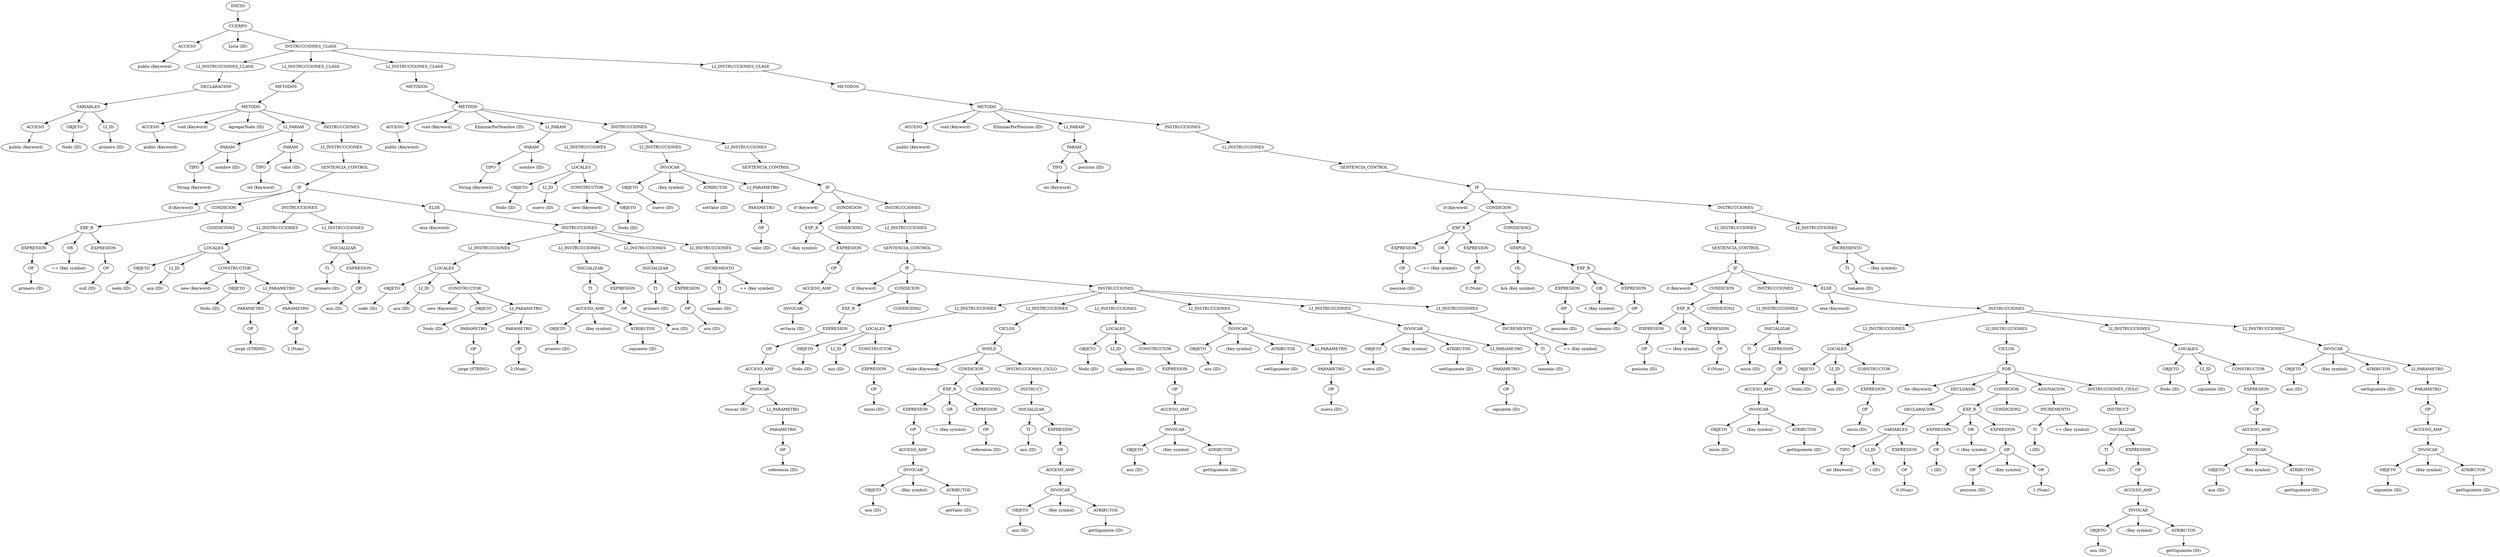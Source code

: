 digraph G{
nodo0[label="INICIO"];
nodo1[label="CUERPO"];
nodo0->nodo1;
nodo2[label="ACCESO"];
nodo1->nodo2;
nodo3[label="public (Keyword)"];
nodo2->nodo3;
nodo4[label="Lista (ID)"];
nodo1->nodo4;
nodo5[label="INSTRUCCIONES_CLASE"];
nodo1->nodo5;
nodo6[label="LI_INSTRUCCIONES_CLASE"];
nodo5->nodo6;
nodo7[label="DECLARACION"];
nodo6->nodo7;
nodo8[label="VARIABLES"];
nodo7->nodo8;
nodo9[label="ACCESO"];
nodo8->nodo9;
nodo10[label="public (Keyword)"];
nodo9->nodo10;
nodo11[label="OBJETO"];
nodo8->nodo11;
nodo12[label="Nodo (ID)"];
nodo11->nodo12;
nodo13[label="LI_ID"];
nodo8->nodo13;
nodo14[label="primero (ID)"];
nodo13->nodo14;
nodo15[label="LI_INSTRUCCIONES_CLASE"];
nodo5->nodo15;
nodo16[label="METODOS"];
nodo15->nodo16;
nodo17[label="METODO"];
nodo16->nodo17;
nodo18[label="ACCESO"];
nodo17->nodo18;
nodo19[label="public (Keyword)"];
nodo18->nodo19;
nodo20[label="void (Keyword)"];
nodo17->nodo20;
nodo21[label="AgregarNodo (ID)"];
nodo17->nodo21;
nodo22[label="LI_PARAM"];
nodo17->nodo22;
nodo23[label="PARAM"];
nodo22->nodo23;
nodo24[label="TIPO"];
nodo23->nodo24;
nodo25[label="String (Keyword)"];
nodo24->nodo25;
nodo26[label="nombre (ID)"];
nodo23->nodo26;
nodo27[label="PARAM"];
nodo22->nodo27;
nodo28[label="TIPO"];
nodo27->nodo28;
nodo29[label="int (Keyword)"];
nodo28->nodo29;
nodo30[label="valor (ID)"];
nodo27->nodo30;
nodo31[label="INSTRUCCIONES"];
nodo17->nodo31;
nodo32[label="LI_INSTRUCCIONES"];
nodo31->nodo32;
nodo33[label="SENTENCIA_CONTROL"];
nodo32->nodo33;
nodo34[label="IF"];
nodo33->nodo34;
nodo35[label="if (Keyword)"];
nodo34->nodo35;
nodo36[label="CONDICION"];
nodo34->nodo36;
nodo37[label="EXP_R"];
nodo36->nodo37;
nodo38[label="EXPRESION"];
nodo37->nodo38;
nodo39[label="OP"];
nodo38->nodo39;
nodo40[label="primero (ID)"];
nodo39->nodo40;
nodo41[label="OR"];
nodo37->nodo41;
nodo42[label="== (Key symbol)"];
nodo41->nodo42;
nodo43[label="EXPRESION"];
nodo37->nodo43;
nodo44[label="OP"];
nodo43->nodo44;
nodo45[label="null (ID)"];
nodo44->nodo45;
nodo46[label="CONDICION2"];
nodo36->nodo46;
nodo47[label="INSTRUCCIONES"];
nodo34->nodo47;
nodo48[label="LI_INSTRUCCIONES"];
nodo47->nodo48;
nodo49[label="LOCALES"];
nodo48->nodo49;
nodo50[label="OBJETO"];
nodo49->nodo50;
nodo51[label="nodo (ID)"];
nodo50->nodo51;
nodo52[label="LI_ID"];
nodo49->nodo52;
nodo53[label="aux (ID)"];
nodo52->nodo53;
nodo54[label="CONSTRUCTOR"];
nodo49->nodo54;
nodo55[label="new (Keyword)"];
nodo54->nodo55;
nodo56[label="OBJETO"];
nodo54->nodo56;
nodo57[label="Nodo (ID)"];
nodo56->nodo57;
nodo58[label="LI_PARAMETRO"];
nodo54->nodo58;
nodo59[label="PARAMETRO"];
nodo58->nodo59;
nodo60[label="OP"];
nodo59->nodo60;
nodo61[label="jorge (STRING)"];
nodo60->nodo61;
nodo62[label="PARAMETRO"];
nodo58->nodo62;
nodo63[label="OP"];
nodo62->nodo63;
nodo64[label="2 (Num)"];
nodo63->nodo64;
nodo65[label="LI_INSTRUCCIONES"];
nodo47->nodo65;
nodo66[label="INICIALIZAR"];
nodo65->nodo66;
nodo67[label="TI"];
nodo66->nodo67;
nodo68[label="primero (ID)"];
nodo67->nodo68;
nodo69[label="EXPRESION"];
nodo66->nodo69;
nodo70[label="OP"];
nodo69->nodo70;
nodo71[label="aux (ID)"];
nodo70->nodo71;
nodo72[label="ELSE"];
nodo34->nodo72;
nodo73[label="else (Keyword)"];
nodo72->nodo73;
nodo74[label="INSTRUCCIONES"];
nodo72->nodo74;
nodo75[label="LI_INSTRUCCIONES"];
nodo74->nodo75;
nodo76[label="LOCALES"];
nodo75->nodo76;
nodo77[label="OBJETO"];
nodo76->nodo77;
nodo78[label="nodo (ID)"];
nodo77->nodo78;
nodo79[label="LI_ID"];
nodo76->nodo79;
nodo80[label="aux (ID)"];
nodo79->nodo80;
nodo81[label="CONSTRUCTOR"];
nodo76->nodo81;
nodo82[label="new (Keyword)"];
nodo81->nodo82;
nodo83[label="OBJETO"];
nodo81->nodo83;
nodo84[label="Nodo (ID)"];
nodo83->nodo84;
nodo85[label="LI_PARAMETRO"];
nodo81->nodo85;
nodo86[label="PARAMETRO"];
nodo85->nodo86;
nodo87[label="OP"];
nodo86->nodo87;
nodo88[label="jorge (STRING)"];
nodo87->nodo88;
nodo89[label="PARAMETRO"];
nodo85->nodo89;
nodo90[label="OP"];
nodo89->nodo90;
nodo91[label="2 (Num)"];
nodo90->nodo91;
nodo92[label="LI_INSTRUCCIONES"];
nodo74->nodo92;
nodo93[label="INICIALIZAR"];
nodo92->nodo93;
nodo94[label="TI"];
nodo93->nodo94;
nodo95[label="ACCESO_AMF"];
nodo94->nodo95;
nodo96[label="OBJETO"];
nodo95->nodo96;
nodo97[label="primero (ID)"];
nodo96->nodo97;
nodo98[label=". (Key symbol)"];
nodo95->nodo98;
nodo99[label="ATRIBUTOS"];
nodo95->nodo99;
nodo100[label="siguiente (ID)"];
nodo99->nodo100;
nodo101[label="EXPRESION"];
nodo93->nodo101;
nodo102[label="OP"];
nodo101->nodo102;
nodo103[label="aux (ID)"];
nodo102->nodo103;
nodo104[label="LI_INSTRUCCIONES"];
nodo74->nodo104;
nodo105[label="INICIALIZAR"];
nodo104->nodo105;
nodo106[label="TI"];
nodo105->nodo106;
nodo107[label="primero (ID)"];
nodo106->nodo107;
nodo108[label="EXPRESION"];
nodo105->nodo108;
nodo109[label="OP"];
nodo108->nodo109;
nodo110[label="aux (ID)"];
nodo109->nodo110;
nodo111[label="LI_INSTRUCCIONES"];
nodo74->nodo111;
nodo112[label="INCREMENTO"];
nodo111->nodo112;
nodo113[label="TI"];
nodo112->nodo113;
nodo114[label="tamano (ID)"];
nodo113->nodo114;
nodo115[label="++ (Key symbol)"];
nodo112->nodo115;
nodo116[label="LI_INSTRUCCIONES_CLASE"];
nodo5->nodo116;
nodo117[label="METODOS"];
nodo116->nodo117;
nodo118[label="METODO"];
nodo117->nodo118;
nodo119[label="ACCESO"];
nodo118->nodo119;
nodo120[label="public (Keyword)"];
nodo119->nodo120;
nodo121[label="void (Keyword)"];
nodo118->nodo121;
nodo122[label="EliminarPorNombre (ID)"];
nodo118->nodo122;
nodo123[label="LI_PARAM"];
nodo118->nodo123;
nodo124[label="PARAM"];
nodo123->nodo124;
nodo125[label="TIPO"];
nodo124->nodo125;
nodo126[label="String (Keyword)"];
nodo125->nodo126;
nodo127[label="nombre (ID)"];
nodo124->nodo127;
nodo128[label="INSTRUCCIONES"];
nodo118->nodo128;
nodo129[label="LI_INSTRUCCIONES"];
nodo128->nodo129;
nodo130[label="LOCALES"];
nodo129->nodo130;
nodo131[label="OBJETO"];
nodo130->nodo131;
nodo132[label="Nodo (ID)"];
nodo131->nodo132;
nodo133[label="LI_ID"];
nodo130->nodo133;
nodo134[label="nuevo (ID)"];
nodo133->nodo134;
nodo135[label="CONSTRUCTOR"];
nodo130->nodo135;
nodo136[label="new (Keyword)"];
nodo135->nodo136;
nodo137[label="OBJETO"];
nodo135->nodo137;
nodo138[label="Nodo (ID)"];
nodo137->nodo138;
nodo139[label="LI_INSTRUCCIONES"];
nodo128->nodo139;
nodo140[label="INVOCAR"];
nodo139->nodo140;
nodo141[label="OBJETO"];
nodo140->nodo141;
nodo142[label="nuevo (ID)"];
nodo141->nodo142;
nodo143[label=". (Key symbol)"];
nodo140->nodo143;
nodo144[label="ATRIBUTOS"];
nodo140->nodo144;
nodo145[label="setValor (ID)"];
nodo144->nodo145;
nodo146[label="LI_PARAMETRO"];
nodo140->nodo146;
nodo147[label="PARAMETRO"];
nodo146->nodo147;
nodo148[label="OP"];
nodo147->nodo148;
nodo149[label="valor (ID)"];
nodo148->nodo149;
nodo150[label="LI_INSTRUCCIONES"];
nodo128->nodo150;
nodo151[label="SENTENCIA_CONTROL"];
nodo150->nodo151;
nodo152[label="IF"];
nodo151->nodo152;
nodo153[label="if (Keyword)"];
nodo152->nodo153;
nodo154[label="CONDICION"];
nodo152->nodo154;
nodo155[label="EXP_R"];
nodo154->nodo155;
nodo156[label="! (Key symbol)"];
nodo155->nodo156;
nodo157[label="EXPRESION"];
nodo155->nodo157;
nodo158[label="OP"];
nodo157->nodo158;
nodo159[label="ACCESO_AMF"];
nodo158->nodo159;
nodo160[label="INVOCAR"];
nodo159->nodo160;
nodo161[label="esVacia (ID)"];
nodo160->nodo161;
nodo162[label="CONDICION2"];
nodo154->nodo162;
nodo163[label="INSTRUCCIONES"];
nodo152->nodo163;
nodo164[label="LI_INSTRUCCIONES"];
nodo163->nodo164;
nodo165[label="SENTENCIA_CONTROL"];
nodo164->nodo165;
nodo166[label="IF"];
nodo165->nodo166;
nodo167[label="if (Keyword)"];
nodo166->nodo167;
nodo168[label="CONDICION"];
nodo166->nodo168;
nodo169[label="EXP_R"];
nodo168->nodo169;
nodo170[label="EXPRESION"];
nodo169->nodo170;
nodo171[label="OP"];
nodo170->nodo171;
nodo172[label="ACCESO_AMF"];
nodo171->nodo172;
nodo173[label="INVOCAR"];
nodo172->nodo173;
nodo174[label="buscar (ID)"];
nodo173->nodo174;
nodo175[label="LI_PARAMETRO"];
nodo173->nodo175;
nodo176[label="PARAMETRO"];
nodo175->nodo176;
nodo177[label="OP"];
nodo176->nodo177;
nodo178[label="referencia (ID)"];
nodo177->nodo178;
nodo179[label="CONDICION2"];
nodo168->nodo179;
nodo180[label="INSTRUCCIONES"];
nodo166->nodo180;
nodo181[label="LI_INSTRUCCIONES"];
nodo180->nodo181;
nodo182[label="LOCALES"];
nodo181->nodo182;
nodo183[label="OBJETO"];
nodo182->nodo183;
nodo184[label="Nodo (ID)"];
nodo183->nodo184;
nodo185[label="LI_ID"];
nodo182->nodo185;
nodo186[label="aux (ID)"];
nodo185->nodo186;
nodo187[label="CONSTRUCTOR"];
nodo182->nodo187;
nodo188[label="EXPRESION"];
nodo187->nodo188;
nodo189[label="OP"];
nodo188->nodo189;
nodo190[label="inicio (ID)"];
nodo189->nodo190;
nodo191[label="LI_INSTRUCCIONES"];
nodo180->nodo191;
nodo192[label="CICLOS"];
nodo191->nodo192;
nodo193[label="WHILE"];
nodo192->nodo193;
nodo194[label="while (Keyword)"];
nodo193->nodo194;
nodo195[label="CONDICION"];
nodo193->nodo195;
nodo196[label="EXP_R"];
nodo195->nodo196;
nodo197[label="EXPRESION"];
nodo196->nodo197;
nodo198[label="OP"];
nodo197->nodo198;
nodo199[label="ACCESO_AMF"];
nodo198->nodo199;
nodo200[label="INVOCAR"];
nodo199->nodo200;
nodo201[label="OBJETO"];
nodo200->nodo201;
nodo202[label="aux (ID)"];
nodo201->nodo202;
nodo203[label=". (Key symbol)"];
nodo200->nodo203;
nodo204[label="ATRIBUTOS"];
nodo200->nodo204;
nodo205[label="getValor (ID)"];
nodo204->nodo205;
nodo206[label="OR"];
nodo196->nodo206;
nodo207[label="!= (Key symbol)"];
nodo206->nodo207;
nodo208[label="EXPRESION"];
nodo196->nodo208;
nodo209[label="OP"];
nodo208->nodo209;
nodo210[label="referencia (ID)"];
nodo209->nodo210;
nodo211[label="CONDICION2"];
nodo195->nodo211;
nodo212[label="INSTRUCCIONES_CICLO"];
nodo193->nodo212;
nodo213[label="INSTRUCT"];
nodo212->nodo213;
nodo214[label="INICIALIZAR"];
nodo213->nodo214;
nodo215[label="TI"];
nodo214->nodo215;
nodo216[label="aux (ID)"];
nodo215->nodo216;
nodo217[label="EXPRESION"];
nodo214->nodo217;
nodo218[label="OP"];
nodo217->nodo218;
nodo219[label="ACCESO_AMF"];
nodo218->nodo219;
nodo220[label="INVOCAR"];
nodo219->nodo220;
nodo221[label="OBJETO"];
nodo220->nodo221;
nodo222[label="aux (ID)"];
nodo221->nodo222;
nodo223[label=". (Key symbol)"];
nodo220->nodo223;
nodo224[label="ATRIBUTOS"];
nodo220->nodo224;
nodo225[label="getSiguiente (ID)"];
nodo224->nodo225;
nodo226[label="LI_INSTRUCCIONES"];
nodo180->nodo226;
nodo227[label="LOCALES"];
nodo226->nodo227;
nodo228[label="OBJETO"];
nodo227->nodo228;
nodo229[label="Nodo (ID)"];
nodo228->nodo229;
nodo230[label="LI_ID"];
nodo227->nodo230;
nodo231[label="siguiente (ID)"];
nodo230->nodo231;
nodo232[label="CONSTRUCTOR"];
nodo227->nodo232;
nodo233[label="EXPRESION"];
nodo232->nodo233;
nodo234[label="OP"];
nodo233->nodo234;
nodo235[label="ACCESO_AMF"];
nodo234->nodo235;
nodo236[label="INVOCAR"];
nodo235->nodo236;
nodo237[label="OBJETO"];
nodo236->nodo237;
nodo238[label="aux (ID)"];
nodo237->nodo238;
nodo239[label=". (Key symbol)"];
nodo236->nodo239;
nodo240[label="ATRIBUTOS"];
nodo236->nodo240;
nodo241[label="getSiguiente (ID)"];
nodo240->nodo241;
nodo242[label="LI_INSTRUCCIONES"];
nodo180->nodo242;
nodo243[label="INVOCAR"];
nodo242->nodo243;
nodo244[label="OBJETO"];
nodo243->nodo244;
nodo245[label="aux (ID)"];
nodo244->nodo245;
nodo246[label=". (Key symbol)"];
nodo243->nodo246;
nodo247[label="ATRIBUTOS"];
nodo243->nodo247;
nodo248[label="setSiguiente (ID)"];
nodo247->nodo248;
nodo249[label="LI_PARAMETRO"];
nodo243->nodo249;
nodo250[label="PARAMETRO"];
nodo249->nodo250;
nodo251[label="OP"];
nodo250->nodo251;
nodo252[label="nuevo (ID)"];
nodo251->nodo252;
nodo253[label="LI_INSTRUCCIONES"];
nodo180->nodo253;
nodo254[label="INVOCAR"];
nodo253->nodo254;
nodo255[label="OBJETO"];
nodo254->nodo255;
nodo256[label="nuevo (ID)"];
nodo255->nodo256;
nodo257[label=". (Key symbol)"];
nodo254->nodo257;
nodo258[label="ATRIBUTOS"];
nodo254->nodo258;
nodo259[label="setSiguiente (ID)"];
nodo258->nodo259;
nodo260[label="LI_PARAMETRO"];
nodo254->nodo260;
nodo261[label="PARAMETRO"];
nodo260->nodo261;
nodo262[label="OP"];
nodo261->nodo262;
nodo263[label="siguiente (ID)"];
nodo262->nodo263;
nodo264[label="LI_INSTRUCCIONES"];
nodo180->nodo264;
nodo265[label="INCREMENTO"];
nodo264->nodo265;
nodo266[label="TI"];
nodo265->nodo266;
nodo267[label="tamanio (ID)"];
nodo266->nodo267;
nodo268[label="++ (Key symbol)"];
nodo265->nodo268;
nodo269[label="LI_INSTRUCCIONES_CLASE"];
nodo5->nodo269;
nodo270[label="METODOS"];
nodo269->nodo270;
nodo271[label="METODO"];
nodo270->nodo271;
nodo272[label="ACCESO"];
nodo271->nodo272;
nodo273[label="public (Keyword)"];
nodo272->nodo273;
nodo274[label="void (Keyword)"];
nodo271->nodo274;
nodo275[label="EliminarPorPosicion (ID)"];
nodo271->nodo275;
nodo276[label="LI_PARAM"];
nodo271->nodo276;
nodo277[label="PARAM"];
nodo276->nodo277;
nodo278[label="TIPO"];
nodo277->nodo278;
nodo279[label="int (Keyword)"];
nodo278->nodo279;
nodo280[label="posicion (ID)"];
nodo277->nodo280;
nodo281[label="INSTRUCCIONES"];
nodo271->nodo281;
nodo282[label="LI_INSTRUCCIONES"];
nodo281->nodo282;
nodo283[label="SENTENCIA_CONTROL"];
nodo282->nodo283;
nodo284[label="IF"];
nodo283->nodo284;
nodo285[label="if (Keyword)"];
nodo284->nodo285;
nodo286[label="CONDICION"];
nodo284->nodo286;
nodo287[label="EXP_R"];
nodo286->nodo287;
nodo288[label="EXPRESION"];
nodo287->nodo288;
nodo289[label="OP"];
nodo288->nodo289;
nodo290[label="posicion (ID)"];
nodo289->nodo290;
nodo291[label="OR"];
nodo287->nodo291;
nodo292[label=">= (Key symbol)"];
nodo291->nodo292;
nodo293[label="EXPRESION"];
nodo287->nodo293;
nodo294[label="OP"];
nodo293->nodo294;
nodo295[label="0 (Num)"];
nodo294->nodo295;
nodo296[label="CONDICION2"];
nodo286->nodo296;
nodo297[label="SIMPLE"];
nodo296->nodo297;
nodo298[label="OL"];
nodo297->nodo298;
nodo299[label="&& (Key symbol)"];
nodo298->nodo299;
nodo300[label="EXP_R"];
nodo297->nodo300;
nodo301[label="EXPRESION"];
nodo300->nodo301;
nodo302[label="OP"];
nodo301->nodo302;
nodo303[label="posicion (ID)"];
nodo302->nodo303;
nodo304[label="OR"];
nodo300->nodo304;
nodo305[label="< (Key symbol)"];
nodo304->nodo305;
nodo306[label="EXPRESION"];
nodo300->nodo306;
nodo307[label="OP"];
nodo306->nodo307;
nodo308[label="tamanio (ID)"];
nodo307->nodo308;
nodo309[label="INSTRUCCIONES"];
nodo284->nodo309;
nodo310[label="LI_INSTRUCCIONES"];
nodo309->nodo310;
nodo311[label="SENTENCIA_CONTROL"];
nodo310->nodo311;
nodo312[label="IF"];
nodo311->nodo312;
nodo313[label="if (Keyword)"];
nodo312->nodo313;
nodo314[label="CONDICION"];
nodo312->nodo314;
nodo315[label="EXP_R"];
nodo314->nodo315;
nodo316[label="EXPRESION"];
nodo315->nodo316;
nodo317[label="OP"];
nodo316->nodo317;
nodo318[label="posicion (ID)"];
nodo317->nodo318;
nodo319[label="OR"];
nodo315->nodo319;
nodo320[label="== (Key symbol)"];
nodo319->nodo320;
nodo321[label="EXPRESION"];
nodo315->nodo321;
nodo322[label="OP"];
nodo321->nodo322;
nodo323[label="0 (Num)"];
nodo322->nodo323;
nodo324[label="CONDICION2"];
nodo314->nodo324;
nodo325[label="INSTRUCCIONES"];
nodo312->nodo325;
nodo326[label="LI_INSTRUCCIONES"];
nodo325->nodo326;
nodo327[label="INICIALIZAR"];
nodo326->nodo327;
nodo328[label="TI"];
nodo327->nodo328;
nodo329[label="inicio (ID)"];
nodo328->nodo329;
nodo330[label="EXPRESION"];
nodo327->nodo330;
nodo331[label="OP"];
nodo330->nodo331;
nodo332[label="ACCESO_AMF"];
nodo331->nodo332;
nodo333[label="INVOCAR"];
nodo332->nodo333;
nodo334[label="OBJETO"];
nodo333->nodo334;
nodo335[label="inicio (ID)"];
nodo334->nodo335;
nodo336[label=". (Key symbol)"];
nodo333->nodo336;
nodo337[label="ATRIBUTOS"];
nodo333->nodo337;
nodo338[label="getSiguiente (ID)"];
nodo337->nodo338;
nodo339[label="ELSE"];
nodo312->nodo339;
nodo340[label="else (Keyword)"];
nodo339->nodo340;
nodo341[label="INSTRUCCIONES"];
nodo339->nodo341;
nodo342[label="LI_INSTRUCCIONES"];
nodo341->nodo342;
nodo343[label="LOCALES"];
nodo342->nodo343;
nodo344[label="OBJETO"];
nodo343->nodo344;
nodo345[label="Nodo (ID)"];
nodo344->nodo345;
nodo346[label="LI_ID"];
nodo343->nodo346;
nodo347[label="aux (ID)"];
nodo346->nodo347;
nodo348[label="CONSTRUCTOR"];
nodo343->nodo348;
nodo349[label="EXPRESION"];
nodo348->nodo349;
nodo350[label="OP"];
nodo349->nodo350;
nodo351[label="inicio (ID)"];
nodo350->nodo351;
nodo352[label="LI_INSTRUCCIONES"];
nodo341->nodo352;
nodo353[label="CICLOS"];
nodo352->nodo353;
nodo354[label="FOR"];
nodo353->nodo354;
nodo355[label="for (Keyword)"];
nodo354->nodo355;
nodo356[label="DECLOASIG"];
nodo354->nodo356;
nodo357[label="DECLARACION"];
nodo356->nodo357;
nodo358[label="VARIABLES"];
nodo357->nodo358;
nodo359[label="TIPO"];
nodo358->nodo359;
nodo360[label="int (Keyword)"];
nodo359->nodo360;
nodo361[label="LI_ID"];
nodo358->nodo361;
nodo362[label="i (ID)"];
nodo361->nodo362;
nodo363[label="EXPRESION"];
nodo358->nodo363;
nodo364[label="OP"];
nodo363->nodo364;
nodo365[label="0 (Num)"];
nodo364->nodo365;
nodo366[label="CONDICION"];
nodo354->nodo366;
nodo367[label="EXP_R"];
nodo366->nodo367;
nodo368[label="EXPRESION"];
nodo367->nodo368;
nodo369[label="OP"];
nodo368->nodo369;
nodo370[label="i (ID)"];
nodo369->nodo370;
nodo371[label="OR"];
nodo367->nodo371;
nodo372[label="< (Key symbol)"];
nodo371->nodo372;
nodo373[label="EXPRESION"];
nodo367->nodo373;
nodo374[label="OP"];
nodo373->nodo374;
nodo375[label="OP"];
nodo374->nodo375;
nodo376[label="posicion (ID)"];
nodo375->nodo376;
nodo377[label="- (Key symbol)"];
nodo374->nodo377;
nodo378[label="OP"];
nodo374->nodo378;
nodo379[label="1 (Num)"];
nodo378->nodo379;
nodo380[label="CONDICION2"];
nodo366->nodo380;
nodo381[label="ASIGNACION"];
nodo354->nodo381;
nodo382[label="INCREMENTO"];
nodo381->nodo382;
nodo383[label="TI"];
nodo382->nodo383;
nodo384[label="i (ID)"];
nodo383->nodo384;
nodo385[label="++ (Key symbol)"];
nodo382->nodo385;
nodo386[label="INSTRUCCIONES_CICLO"];
nodo354->nodo386;
nodo387[label="INSTRUCT"];
nodo386->nodo387;
nodo388[label="INICIALIZAR"];
nodo387->nodo388;
nodo389[label="TI"];
nodo388->nodo389;
nodo390[label="aux (ID)"];
nodo389->nodo390;
nodo391[label="EXPRESION"];
nodo388->nodo391;
nodo392[label="OP"];
nodo391->nodo392;
nodo393[label="ACCESO_AMF"];
nodo392->nodo393;
nodo394[label="INVOCAR"];
nodo393->nodo394;
nodo395[label="OBJETO"];
nodo394->nodo395;
nodo396[label="aux (ID)"];
nodo395->nodo396;
nodo397[label=". (Key symbol)"];
nodo394->nodo397;
nodo398[label="ATRIBUTOS"];
nodo394->nodo398;
nodo399[label="getSiguiente (ID)"];
nodo398->nodo399;
nodo400[label="LI_INSTRUCCIONES"];
nodo341->nodo400;
nodo401[label="LOCALES"];
nodo400->nodo401;
nodo402[label="OBJETO"];
nodo401->nodo402;
nodo403[label="Nodo (ID)"];
nodo402->nodo403;
nodo404[label="LI_ID"];
nodo401->nodo404;
nodo405[label="siguiente (ID)"];
nodo404->nodo405;
nodo406[label="CONSTRUCTOR"];
nodo401->nodo406;
nodo407[label="EXPRESION"];
nodo406->nodo407;
nodo408[label="OP"];
nodo407->nodo408;
nodo409[label="ACCESO_AMF"];
nodo408->nodo409;
nodo410[label="INVOCAR"];
nodo409->nodo410;
nodo411[label="OBJETO"];
nodo410->nodo411;
nodo412[label="aux (ID)"];
nodo411->nodo412;
nodo413[label=". (Key symbol)"];
nodo410->nodo413;
nodo414[label="ATRIBUTOS"];
nodo410->nodo414;
nodo415[label="getSiguiente (ID)"];
nodo414->nodo415;
nodo416[label="LI_INSTRUCCIONES"];
nodo341->nodo416;
nodo417[label="INVOCAR"];
nodo416->nodo417;
nodo418[label="OBJETO"];
nodo417->nodo418;
nodo419[label="aux (ID)"];
nodo418->nodo419;
nodo420[label=". (Key symbol)"];
nodo417->nodo420;
nodo421[label="ATRIBUTOS"];
nodo417->nodo421;
nodo422[label="setSiguiente (ID)"];
nodo421->nodo422;
nodo423[label="LI_PARAMETRO"];
nodo417->nodo423;
nodo424[label="PARAMETRO"];
nodo423->nodo424;
nodo425[label="OP"];
nodo424->nodo425;
nodo426[label="ACCESO_AMF"];
nodo425->nodo426;
nodo427[label="INVOCAR"];
nodo426->nodo427;
nodo428[label="OBJETO"];
nodo427->nodo428;
nodo429[label="siguiente (ID)"];
nodo428->nodo429;
nodo430[label=". (Key symbol)"];
nodo427->nodo430;
nodo431[label="ATRIBUTOS"];
nodo427->nodo431;
nodo432[label="getSiguiente (ID)"];
nodo431->nodo432;
nodo433[label="LI_INSTRUCCIONES"];
nodo309->nodo433;
nodo434[label="INCREMENTO"];
nodo433->nodo434;
nodo435[label="TI"];
nodo434->nodo435;
nodo436[label="tamanio (ID)"];
nodo435->nodo436;
nodo437[label="-- (Key symbol)"];
nodo434->nodo437;
}
